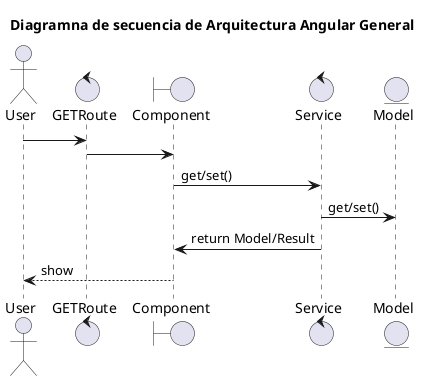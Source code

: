 @startuml
title "Diagramna de secuencia de Arquitectura Angular General"

actor User
control GETRoute
boundary "Component" as View
control "Service" as Controller
entity Model

User -> GETRoute 
GETRoute -> View
View -> Controller : get/set()
Controller -> Model : get/set()
View <- Controller : return Model/Result
User <-- View : show

@enduml